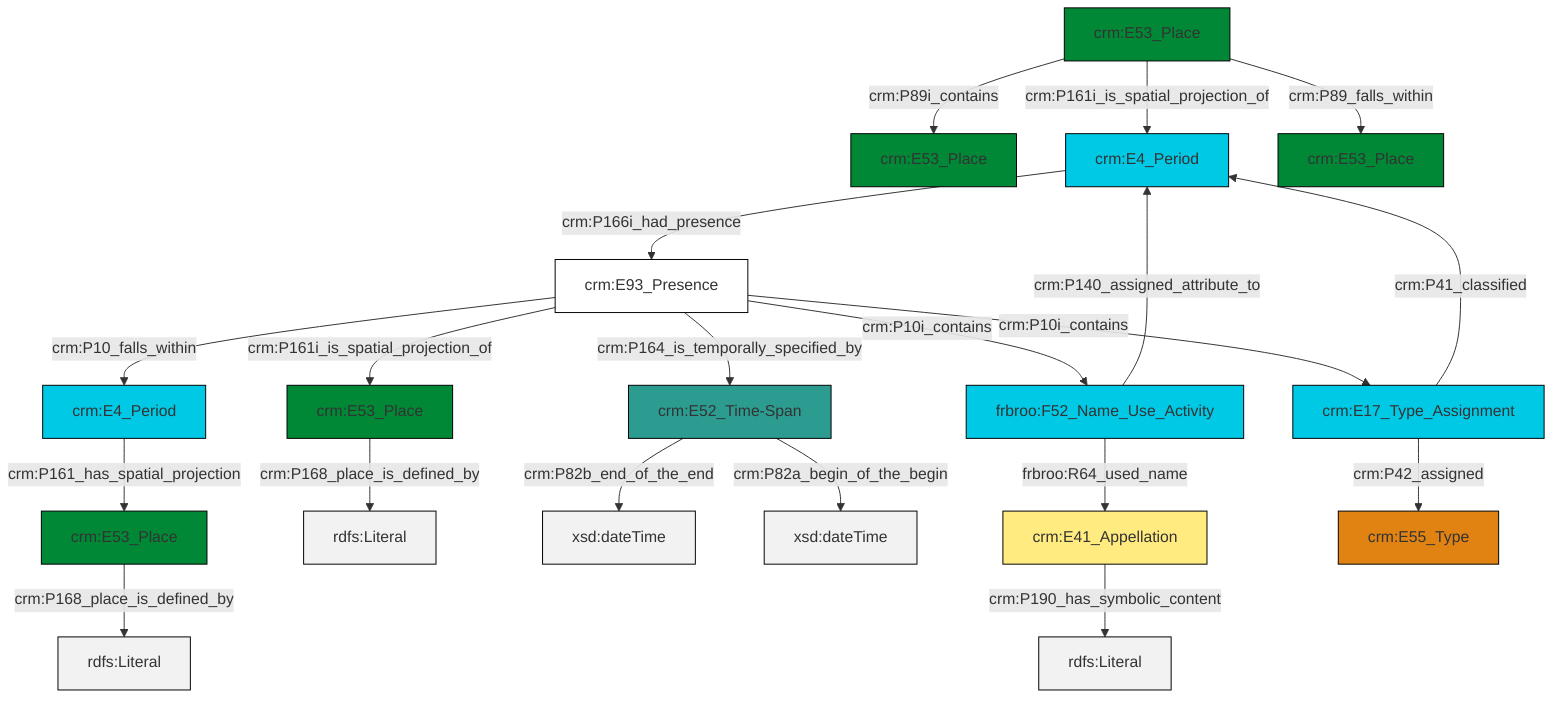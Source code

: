 graph TD
classDef Literal fill:#f2f2f2,stroke:#000000;
classDef CRM_Entity fill:#FFFFFF,stroke:#000000;
classDef Temporal_Entity fill:#00C9E6, stroke:#000000;
classDef Type fill:#E18312, stroke:#000000;
classDef Time-Span fill:#2C9C91, stroke:#000000;
classDef Appellation fill:#FFEB7F, stroke:#000000;
classDef Place fill:#008836, stroke:#000000;
classDef Persistent_Item fill:#B266B2, stroke:#000000;
classDef Conceptual_Object fill:#FFD700, stroke:#000000;
classDef Physical_Thing fill:#D2B48C, stroke:#000000;
classDef Actor fill:#f58aad, stroke:#000000;
classDef PC_Classes fill:#4ce600, stroke:#000000;
classDef Multi fill:#cccccc,stroke:#000000;

2["crm:E53_Place"]:::Place -->|crm:P89i_contains| 0["crm:E53_Place"]:::Place
3["frbroo:F52_Name_Use_Activity"]:::Temporal_Entity -->|crm:P140_assigned_attribute_to| 4["crm:E4_Period"]:::Temporal_Entity
14["crm:E93_Presence"]:::CRM_Entity -->|crm:P10i_contains| 8["crm:E17_Type_Assignment"]:::Temporal_Entity
10["crm:E53_Place"]:::Place -->|crm:P168_place_is_defined_by| 15[rdfs:Literal]:::Literal
4["crm:E4_Period"]:::Temporal_Entity -->|crm:P166i_had_presence| 14["crm:E93_Presence"]:::CRM_Entity
16["crm:E52_Time-Span"]:::Time-Span -->|crm:P82b_end_of_the_end| 17[xsd:dateTime]:::Literal
2["crm:E53_Place"]:::Place -->|crm:P161i_is_spatial_projection_of| 4["crm:E4_Period"]:::Temporal_Entity
8["crm:E17_Type_Assignment"]:::Temporal_Entity -->|crm:P41_classified| 4["crm:E4_Period"]:::Temporal_Entity
14["crm:E93_Presence"]:::CRM_Entity -->|crm:P10_falls_within| 19["crm:E4_Period"]:::Temporal_Entity
14["crm:E93_Presence"]:::CRM_Entity -->|crm:P10i_contains| 3["frbroo:F52_Name_Use_Activity"]:::Temporal_Entity
16["crm:E52_Time-Span"]:::Time-Span -->|crm:P82a_begin_of_the_begin| 20[xsd:dateTime]:::Literal
2["crm:E53_Place"]:::Place -->|crm:P89_falls_within| 21["crm:E53_Place"]:::Place
8["crm:E17_Type_Assignment"]:::Temporal_Entity -->|crm:P42_assigned| 25["crm:E55_Type"]:::Type
19["crm:E4_Period"]:::Temporal_Entity -->|crm:P161_has_spatial_projection| 5["crm:E53_Place"]:::Place
5["crm:E53_Place"]:::Place -->|crm:P168_place_is_defined_by| 27[rdfs:Literal]:::Literal
14["crm:E93_Presence"]:::CRM_Entity -->|crm:P161i_is_spatial_projection_of| 10["crm:E53_Place"]:::Place
3["frbroo:F52_Name_Use_Activity"]:::Temporal_Entity -->|frbroo:R64_used_name| 23["crm:E41_Appellation"]:::Appellation
14["crm:E93_Presence"]:::CRM_Entity -->|crm:P164_is_temporally_specified_by| 16["crm:E52_Time-Span"]:::Time-Span
23["crm:E41_Appellation"]:::Appellation -->|crm:P190_has_symbolic_content| 30[rdfs:Literal]:::Literal